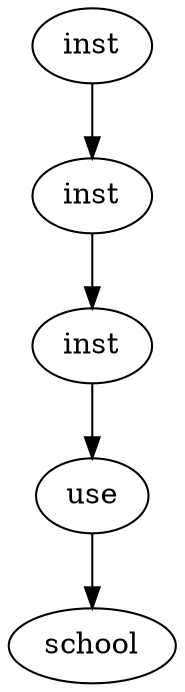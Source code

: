 digraph AST{
node0 [label="inst" shape="oval", color="black"];
node1 [label="inst" shape="oval", color="black"];
node2 [label="inst" shape="oval", color="black"];
node3 [label="use" shape="oval", color="black"];
node4 [label="school" shape="oval", color="black"];
node0 -> node1;
node1 -> node2;
node2 -> node3;
node3 -> node4;
}